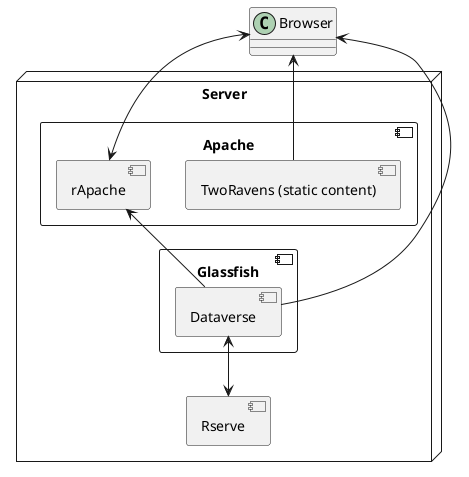 //http://plantuml.com/component.html#Component
@startuml

node "Server" {
  component "Apache" {
    component "TwoRavens (static content)" as Static {
    }   
    component "rApache" {
    }
  }
  component "Glassfish" as Glassfish {
    component "Dataverse" {
    }
  }
  rApache <-- Dataverse
  component "Rserve" {
  }
}

Browser <-- Static
Browser <--> rApache
Browser <-- Dataverse

Dataverse <--> Rserve

@enduml
